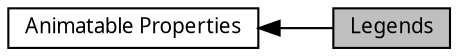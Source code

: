 digraph "Legends"
{
  bgcolor="transparent";
  edge [fontname="Lucinda Grande",fontsize="10",labelfontname="Lucinda Grande",labelfontsize="10"];
  node [fontname="Lucinda Grande",fontsize="10",shape=box];
  rankdir=LR;
  Node2 [label="Animatable Properties",height=0.2,width=0.4,color="black",URL="$group__animation.html",tooltip="Custom layer properties that can be animated using Core Animation."];
  Node1 [label="Legends",height=0.2,width=0.4,color="black", fillcolor="grey75", style="filled", fontcolor="black",tooltip="Legend properties that can be animated using Core Animation."];
  Node2->Node1 [shape=plaintext, dir="back", style="solid"];
}
